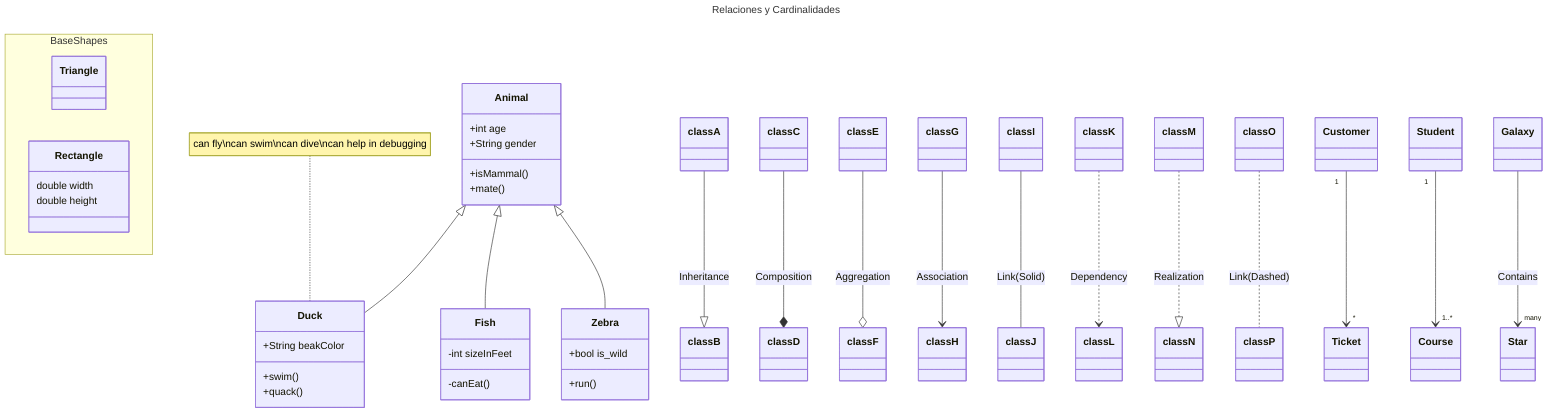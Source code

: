 ---
title: Relaciones y Cardinalidades
---

classDiagram
    Animal <|-- Duck
    note for Duck "can fly\ncan swim\ncan dive\ncan help in debugging"
    Animal <|-- Fish
    Animal <|-- Zebra
    Animal : +int age
    Animal : +String gender
    Animal: +isMammal()
    Animal: +mate()
    class Duck{
        +String beakColor
        +swim()
        +quack()
    }
    class Fish{
        -int sizeInFeet
        -canEat()
    }
    class Zebra{
        +bool is_wild
        +run()
    }

%%Tipo relaciones
classA --|> classB : Inheritance
classC --* classD : Composition
classE --o classF : Aggregation
classG --> classH : Association
classI -- classJ : Link(Solid)
classK ..> classL : Dependency
classM ..|> classN : Realization
classO .. classP : Link(Dashed)
%%Cardinalidad
Customer "1" --> "*" Ticket
Student "1" --> "1..*" Course
Galaxy --> "many" Star : Contains

namespace BaseShapes {
    class Triangle
    class Rectangle {
    double width
    double height
    }
}
